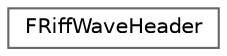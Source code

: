 digraph "Graphical Class Hierarchy"
{
 // INTERACTIVE_SVG=YES
 // LATEX_PDF_SIZE
  bgcolor="transparent";
  edge [fontname=Helvetica,fontsize=10,labelfontname=Helvetica,labelfontsize=10];
  node [fontname=Helvetica,fontsize=10,shape=box,height=0.2,width=0.4];
  rankdir="LR";
  Node0 [id="Node000000",label="FRiffWaveHeader",height=0.2,width=0.4,color="grey40", fillcolor="white", style="filled",URL="$d6/d13/structFRiffWaveHeader.html",tooltip="Data used to parse the wave file formats."];
}

